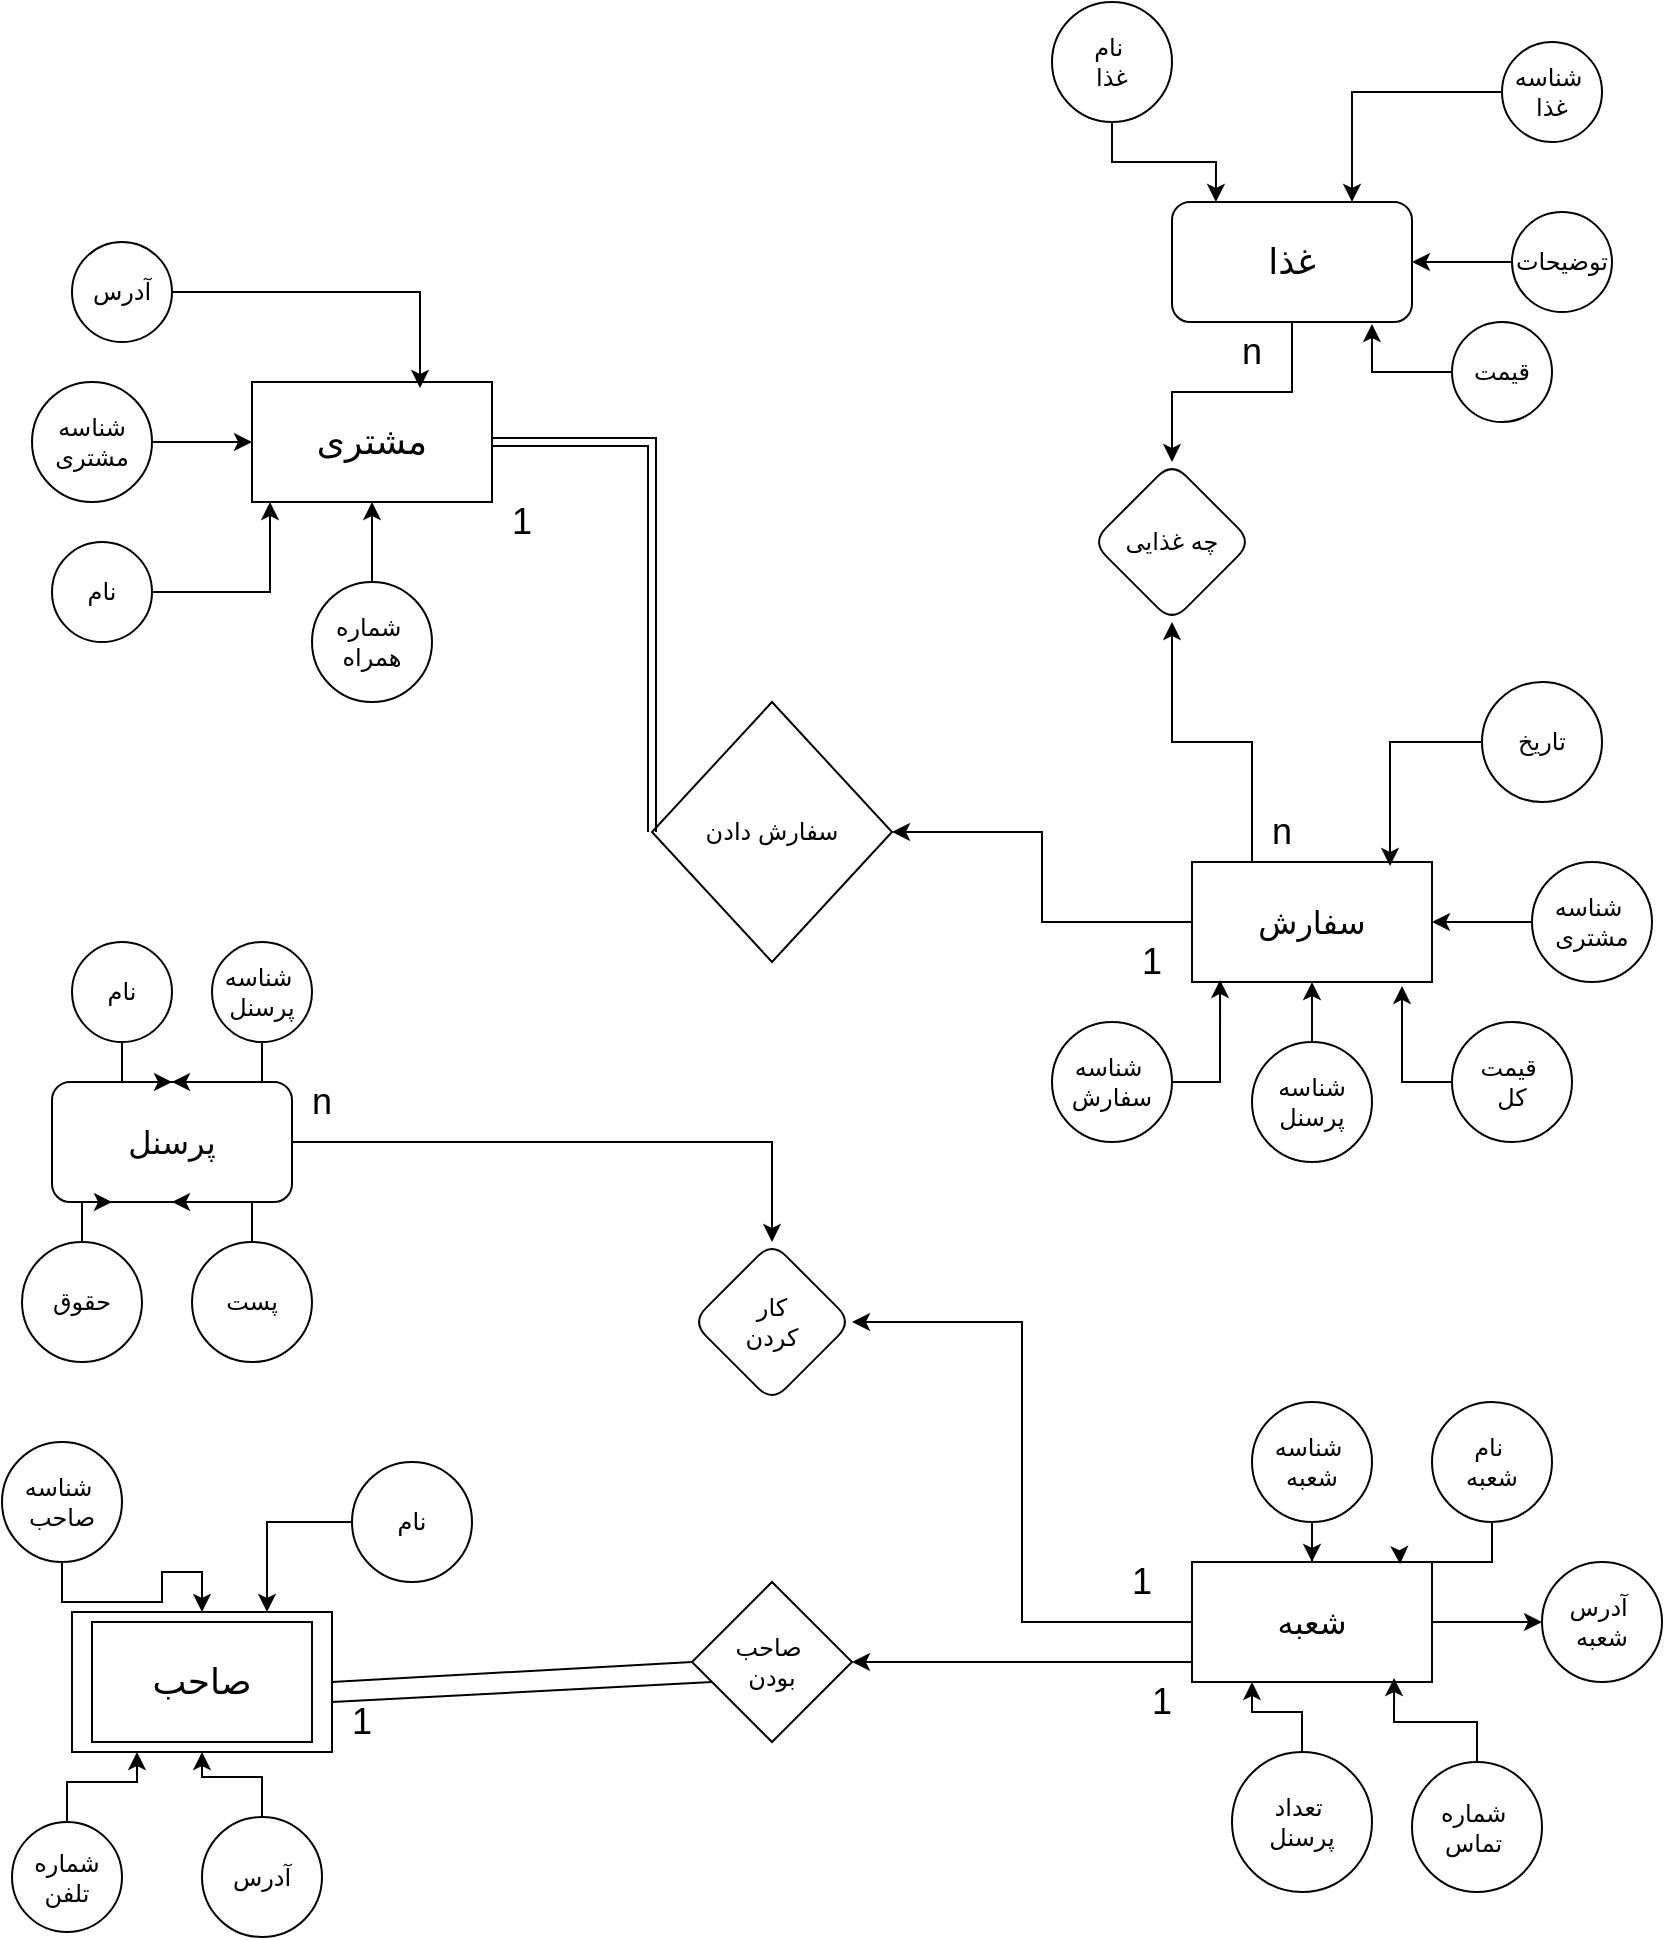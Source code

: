 <mxfile version="24.2.1" type="github">
  <diagram id="R2lEEEUBdFMjLlhIrx00" name="Page-1">
    <mxGraphModel dx="1733" dy="2099" grid="1" gridSize="10" guides="1" tooltips="1" connect="1" arrows="1" fold="1" page="1" pageScale="1" pageWidth="850" pageHeight="1100" math="0" shadow="0" extFonts="Permanent Marker^https://fonts.googleapis.com/css?family=Permanent+Marker">
      <root>
        <mxCell id="0" />
        <mxCell id="1" parent="0" />
        <mxCell id="z1Z80i2soqw3F6R9hRS5-2" value="&lt;font style=&quot;font-size: 18px;&quot;&gt;مشتری&lt;/font&gt;" style="rounded=0;whiteSpace=wrap;html=1;" parent="1" vertex="1">
          <mxGeometry x="140" y="-100" width="120" height="60" as="geometry" />
        </mxCell>
        <mxCell id="z1Z80i2soqw3F6R9hRS5-84" style="edgeStyle=orthogonalEdgeStyle;rounded=0;orthogonalLoop=1;jettySize=auto;html=1;entryX=1;entryY=0.5;entryDx=0;entryDy=0;" parent="1" source="z1Z80i2soqw3F6R9hRS5-3" target="z1Z80i2soqw3F6R9hRS5-83" edge="1">
          <mxGeometry relative="1" as="geometry" />
        </mxCell>
        <mxCell id="z1Z80i2soqw3F6R9hRS5-94" style="edgeStyle=orthogonalEdgeStyle;rounded=0;orthogonalLoop=1;jettySize=auto;html=1;entryX=0.5;entryY=1;entryDx=0;entryDy=0;" parent="1" source="z1Z80i2soqw3F6R9hRS5-3" target="z1Z80i2soqw3F6R9hRS5-91" edge="1">
          <mxGeometry relative="1" as="geometry">
            <Array as="points">
              <mxPoint x="640" y="80" />
              <mxPoint x="600" y="80" />
            </Array>
          </mxGeometry>
        </mxCell>
        <mxCell id="z1Z80i2soqw3F6R9hRS5-3" value="&lt;font size=&quot;3&quot;&gt;سفارش&lt;/font&gt;" style="rounded=0;whiteSpace=wrap;html=1;" parent="1" vertex="1">
          <mxGeometry x="610" y="140" width="120" height="60" as="geometry" />
        </mxCell>
        <mxCell id="z1Z80i2soqw3F6R9hRS5-92" value="" style="edgeStyle=orthogonalEdgeStyle;rounded=0;orthogonalLoop=1;jettySize=auto;html=1;" parent="1" source="z1Z80i2soqw3F6R9hRS5-4" target="z1Z80i2soqw3F6R9hRS5-91" edge="1">
          <mxGeometry relative="1" as="geometry" />
        </mxCell>
        <mxCell id="z1Z80i2soqw3F6R9hRS5-4" value="&lt;font style=&quot;font-size: 18px;&quot;&gt;غذا&lt;/font&gt;" style="rounded=1;whiteSpace=wrap;html=1;" parent="1" vertex="1">
          <mxGeometry x="600" y="-190" width="120" height="60" as="geometry" />
        </mxCell>
        <mxCell id="bKGmzMqg4XnvdNAPk-wS-12" value="" style="edgeStyle=orthogonalEdgeStyle;rounded=0;orthogonalLoop=1;jettySize=auto;html=1;" parent="1" source="z1Z80i2soqw3F6R9hRS5-5" target="bKGmzMqg4XnvdNAPk-wS-11" edge="1">
          <mxGeometry relative="1" as="geometry" />
        </mxCell>
        <mxCell id="z1Z80i2soqw3F6R9hRS5-5" value="&lt;font size=&quot;3&quot;&gt;پرسنل&lt;/font&gt;" style="rounded=1;whiteSpace=wrap;html=1;" parent="1" vertex="1">
          <mxGeometry x="40" y="250" width="120" height="60" as="geometry" />
        </mxCell>
        <mxCell id="bKGmzMqg4XnvdNAPk-wS-5" style="edgeStyle=orthogonalEdgeStyle;rounded=0;orthogonalLoop=1;jettySize=auto;html=1;" parent="1" source="z1Z80i2soqw3F6R9hRS5-6" target="bKGmzMqg4XnvdNAPk-wS-3" edge="1">
          <mxGeometry relative="1" as="geometry">
            <Array as="points">
              <mxPoint x="600" y="540" />
              <mxPoint x="600" y="540" />
            </Array>
          </mxGeometry>
        </mxCell>
        <mxCell id="bKGmzMqg4XnvdNAPk-wS-10" style="edgeStyle=orthogonalEdgeStyle;rounded=0;orthogonalLoop=1;jettySize=auto;html=1;entryX=0;entryY=0.5;entryDx=0;entryDy=0;" parent="1" source="z1Z80i2soqw3F6R9hRS5-6" target="z1Z80i2soqw3F6R9hRS5-72" edge="1">
          <mxGeometry relative="1" as="geometry" />
        </mxCell>
        <mxCell id="bKGmzMqg4XnvdNAPk-wS-13" style="edgeStyle=orthogonalEdgeStyle;rounded=0;orthogonalLoop=1;jettySize=auto;html=1;entryX=1;entryY=0.5;entryDx=0;entryDy=0;" parent="1" source="z1Z80i2soqw3F6R9hRS5-6" target="bKGmzMqg4XnvdNAPk-wS-11" edge="1">
          <mxGeometry relative="1" as="geometry" />
        </mxCell>
        <mxCell id="z1Z80i2soqw3F6R9hRS5-6" value="&lt;font size=&quot;3&quot;&gt;شعبه&lt;/font&gt;" style="rounded=0;whiteSpace=wrap;html=1;" parent="1" vertex="1">
          <mxGeometry x="610" y="490" width="120" height="60" as="geometry" />
        </mxCell>
        <mxCell id="z1Z80i2soqw3F6R9hRS5-9" value="" style="edgeStyle=orthogonalEdgeStyle;rounded=0;orthogonalLoop=1;jettySize=auto;html=1;" parent="1" source="z1Z80i2soqw3F6R9hRS5-8" target="z1Z80i2soqw3F6R9hRS5-2" edge="1">
          <mxGeometry relative="1" as="geometry" />
        </mxCell>
        <mxCell id="z1Z80i2soqw3F6R9hRS5-8" value="شناسه&lt;div&gt;مشتری&lt;/div&gt;" style="ellipse;whiteSpace=wrap;html=1;aspect=fixed;" parent="1" vertex="1">
          <mxGeometry x="30" y="-100" width="60" height="60" as="geometry" />
        </mxCell>
        <mxCell id="z1Z80i2soqw3F6R9hRS5-10" value="نام" style="ellipse;whiteSpace=wrap;html=1;aspect=fixed;" parent="1" vertex="1">
          <mxGeometry x="40" y="-20" width="50" height="50" as="geometry" />
        </mxCell>
        <mxCell id="z1Z80i2soqw3F6R9hRS5-14" value="" style="edgeStyle=orthogonalEdgeStyle;rounded=0;orthogonalLoop=1;jettySize=auto;html=1;" parent="1" source="z1Z80i2soqw3F6R9hRS5-13" target="z1Z80i2soqw3F6R9hRS5-2" edge="1">
          <mxGeometry relative="1" as="geometry" />
        </mxCell>
        <mxCell id="z1Z80i2soqw3F6R9hRS5-13" value="شماره&amp;nbsp;&lt;div&gt;همراه&lt;/div&gt;" style="ellipse;whiteSpace=wrap;html=1;aspect=fixed;" parent="1" vertex="1">
          <mxGeometry x="170" width="60" height="60" as="geometry" />
        </mxCell>
        <mxCell id="z1Z80i2soqw3F6R9hRS5-15" value="آدرس" style="ellipse;whiteSpace=wrap;html=1;aspect=fixed;" parent="1" vertex="1">
          <mxGeometry x="50" y="-170" width="50" height="50" as="geometry" />
        </mxCell>
        <mxCell id="z1Z80i2soqw3F6R9hRS5-19" style="edgeStyle=orthogonalEdgeStyle;rounded=0;orthogonalLoop=1;jettySize=auto;html=1;" parent="1" source="z1Z80i2soqw3F6R9hRS5-18" target="z1Z80i2soqw3F6R9hRS5-4" edge="1">
          <mxGeometry relative="1" as="geometry" />
        </mxCell>
        <mxCell id="z1Z80i2soqw3F6R9hRS5-18" value="توضیحات" style="ellipse;whiteSpace=wrap;html=1;aspect=fixed;" parent="1" vertex="1">
          <mxGeometry x="770" y="-185" width="50" height="50" as="geometry" />
        </mxCell>
        <mxCell id="z1Z80i2soqw3F6R9hRS5-21" style="edgeStyle=orthogonalEdgeStyle;rounded=0;orthogonalLoop=1;jettySize=auto;html=1;entryX=0.75;entryY=0;entryDx=0;entryDy=0;" parent="1" source="z1Z80i2soqw3F6R9hRS5-20" target="z1Z80i2soqw3F6R9hRS5-4" edge="1">
          <mxGeometry relative="1" as="geometry" />
        </mxCell>
        <mxCell id="z1Z80i2soqw3F6R9hRS5-20" value="شناسه&amp;nbsp;&lt;div&gt;غذا&lt;/div&gt;" style="ellipse;whiteSpace=wrap;html=1;aspect=fixed;" parent="1" vertex="1">
          <mxGeometry x="765" y="-270" width="50" height="50" as="geometry" />
        </mxCell>
        <mxCell id="z1Z80i2soqw3F6R9hRS5-22" value="قیمت" style="ellipse;whiteSpace=wrap;html=1;aspect=fixed;" parent="1" vertex="1">
          <mxGeometry x="740" y="-130" width="50" height="50" as="geometry" />
        </mxCell>
        <mxCell id="z1Z80i2soqw3F6R9hRS5-24" value="نام&amp;nbsp;&lt;div&gt;غذا&lt;/div&gt;" style="ellipse;whiteSpace=wrap;html=1;aspect=fixed;" parent="1" vertex="1">
          <mxGeometry x="540" y="-290" width="60" height="60" as="geometry" />
        </mxCell>
        <mxCell id="z1Z80i2soqw3F6R9hRS5-25" style="edgeStyle=orthogonalEdgeStyle;rounded=0;orthogonalLoop=1;jettySize=auto;html=1;entryX=0.183;entryY=0;entryDx=0;entryDy=0;entryPerimeter=0;" parent="1" source="z1Z80i2soqw3F6R9hRS5-24" target="z1Z80i2soqw3F6R9hRS5-4" edge="1">
          <mxGeometry relative="1" as="geometry" />
        </mxCell>
        <mxCell id="z1Z80i2soqw3F6R9hRS5-28" value="شناسه&amp;nbsp;&lt;div&gt;سفارش&lt;/div&gt;" style="ellipse;whiteSpace=wrap;html=1;aspect=fixed;" parent="1" vertex="1">
          <mxGeometry x="540" y="220" width="60" height="60" as="geometry" />
        </mxCell>
        <mxCell id="z1Z80i2soqw3F6R9hRS5-29" value="تاریخ" style="ellipse;whiteSpace=wrap;html=1;aspect=fixed;" parent="1" vertex="1">
          <mxGeometry x="755" y="50" width="60" height="60" as="geometry" />
        </mxCell>
        <mxCell id="z1Z80i2soqw3F6R9hRS5-33" style="edgeStyle=orthogonalEdgeStyle;rounded=0;orthogonalLoop=1;jettySize=auto;html=1;" parent="1" source="z1Z80i2soqw3F6R9hRS5-30" target="z1Z80i2soqw3F6R9hRS5-3" edge="1">
          <mxGeometry relative="1" as="geometry" />
        </mxCell>
        <mxCell id="z1Z80i2soqw3F6R9hRS5-30" value="شناسه&amp;nbsp;&lt;div&gt;مشتری&lt;/div&gt;" style="ellipse;whiteSpace=wrap;html=1;aspect=fixed;" parent="1" vertex="1">
          <mxGeometry x="780" y="140" width="60" height="60" as="geometry" />
        </mxCell>
        <mxCell id="z1Z80i2soqw3F6R9hRS5-37" style="edgeStyle=orthogonalEdgeStyle;rounded=0;orthogonalLoop=1;jettySize=auto;html=1;entryX=0.5;entryY=1;entryDx=0;entryDy=0;" parent="1" source="z1Z80i2soqw3F6R9hRS5-31" target="z1Z80i2soqw3F6R9hRS5-3" edge="1">
          <mxGeometry relative="1" as="geometry" />
        </mxCell>
        <mxCell id="z1Z80i2soqw3F6R9hRS5-31" value="شناسه&lt;div&gt;پرسنل&lt;/div&gt;" style="ellipse;whiteSpace=wrap;html=1;aspect=fixed;" parent="1" vertex="1">
          <mxGeometry x="640" y="230" width="60" height="60" as="geometry" />
        </mxCell>
        <mxCell id="z1Z80i2soqw3F6R9hRS5-32" value="قیمت&amp;nbsp;&lt;div&gt;کل&lt;/div&gt;" style="ellipse;whiteSpace=wrap;html=1;aspect=fixed;" parent="1" vertex="1">
          <mxGeometry x="740" y="220" width="60" height="60" as="geometry" />
        </mxCell>
        <mxCell id="z1Z80i2soqw3F6R9hRS5-36" style="edgeStyle=orthogonalEdgeStyle;rounded=0;orthogonalLoop=1;jettySize=auto;html=1;entryX=0.875;entryY=1.033;entryDx=0;entryDy=0;entryPerimeter=0;" parent="1" source="z1Z80i2soqw3F6R9hRS5-32" target="z1Z80i2soqw3F6R9hRS5-3" edge="1">
          <mxGeometry relative="1" as="geometry" />
        </mxCell>
        <mxCell id="z1Z80i2soqw3F6R9hRS5-38" style="edgeStyle=orthogonalEdgeStyle;rounded=0;orthogonalLoop=1;jettySize=auto;html=1;entryX=0.117;entryY=0.983;entryDx=0;entryDy=0;entryPerimeter=0;" parent="1" source="z1Z80i2soqw3F6R9hRS5-28" target="z1Z80i2soqw3F6R9hRS5-3" edge="1">
          <mxGeometry relative="1" as="geometry" />
        </mxCell>
        <mxCell id="z1Z80i2soqw3F6R9hRS5-47" style="edgeStyle=orthogonalEdgeStyle;rounded=0;orthogonalLoop=1;jettySize=auto;html=1;entryX=0.5;entryY=1;entryDx=0;entryDy=0;" parent="1" source="z1Z80i2soqw3F6R9hRS5-40" target="z1Z80i2soqw3F6R9hRS5-5" edge="1">
          <mxGeometry relative="1" as="geometry" />
        </mxCell>
        <mxCell id="z1Z80i2soqw3F6R9hRS5-40" value="پست" style="ellipse;whiteSpace=wrap;html=1;aspect=fixed;" parent="1" vertex="1">
          <mxGeometry x="110" y="330" width="60" height="60" as="geometry" />
        </mxCell>
        <mxCell id="z1Z80i2soqw3F6R9hRS5-48" style="edgeStyle=orthogonalEdgeStyle;rounded=0;orthogonalLoop=1;jettySize=auto;html=1;entryX=0.25;entryY=1;entryDx=0;entryDy=0;" parent="1" source="z1Z80i2soqw3F6R9hRS5-41" target="z1Z80i2soqw3F6R9hRS5-5" edge="1">
          <mxGeometry relative="1" as="geometry" />
        </mxCell>
        <mxCell id="z1Z80i2soqw3F6R9hRS5-41" value="حقوق" style="ellipse;whiteSpace=wrap;html=1;aspect=fixed;" parent="1" vertex="1">
          <mxGeometry x="25" y="330" width="60" height="60" as="geometry" />
        </mxCell>
        <mxCell id="z1Z80i2soqw3F6R9hRS5-45" style="edgeStyle=orthogonalEdgeStyle;rounded=0;orthogonalLoop=1;jettySize=auto;html=1;" parent="1" source="z1Z80i2soqw3F6R9hRS5-42" target="z1Z80i2soqw3F6R9hRS5-5" edge="1">
          <mxGeometry relative="1" as="geometry" />
        </mxCell>
        <mxCell id="z1Z80i2soqw3F6R9hRS5-42" value="شناسه&amp;nbsp;&lt;div&gt;پرسنل&lt;/div&gt;" style="ellipse;whiteSpace=wrap;html=1;aspect=fixed;" parent="1" vertex="1">
          <mxGeometry x="120" y="180" width="50" height="50" as="geometry" />
        </mxCell>
        <mxCell id="z1Z80i2soqw3F6R9hRS5-46" style="edgeStyle=orthogonalEdgeStyle;rounded=0;orthogonalLoop=1;jettySize=auto;html=1;" parent="1" source="z1Z80i2soqw3F6R9hRS5-43" target="z1Z80i2soqw3F6R9hRS5-5" edge="1">
          <mxGeometry relative="1" as="geometry" />
        </mxCell>
        <mxCell id="z1Z80i2soqw3F6R9hRS5-43" value="نام" style="ellipse;whiteSpace=wrap;html=1;aspect=fixed;" parent="1" vertex="1">
          <mxGeometry x="50" y="180" width="50" height="50" as="geometry" />
        </mxCell>
        <mxCell id="z1Z80i2soqw3F6R9hRS5-49" style="edgeStyle=orthogonalEdgeStyle;rounded=0;orthogonalLoop=1;jettySize=auto;html=1;exitX=0.5;exitY=1;exitDx=0;exitDy=0;" parent="1" edge="1">
          <mxGeometry relative="1" as="geometry">
            <mxPoint x="110" y="580" as="sourcePoint" />
            <mxPoint x="110" y="580" as="targetPoint" />
          </mxGeometry>
        </mxCell>
        <mxCell id="z1Z80i2soqw3F6R9hRS5-54" value="نام" style="ellipse;whiteSpace=wrap;html=1;aspect=fixed;" parent="1" vertex="1">
          <mxGeometry x="190" y="440" width="60" height="60" as="geometry" />
        </mxCell>
        <mxCell id="z1Z80i2soqw3F6R9hRS5-55" value="شناسه&amp;nbsp;&lt;div&gt;صاحب&lt;/div&gt;" style="ellipse;whiteSpace=wrap;html=1;aspect=fixed;" parent="1" vertex="1">
          <mxGeometry x="15" y="430" width="60" height="60" as="geometry" />
        </mxCell>
        <mxCell id="z1Z80i2soqw3F6R9hRS5-56" value="آدرس" style="ellipse;whiteSpace=wrap;html=1;aspect=fixed;" parent="1" vertex="1">
          <mxGeometry x="115" y="617.5" width="60" height="60" as="geometry" />
        </mxCell>
        <mxCell id="z1Z80i2soqw3F6R9hRS5-57" value="شماره&lt;div&gt;تلفن&lt;/div&gt;" style="ellipse;whiteSpace=wrap;html=1;aspect=fixed;" parent="1" vertex="1">
          <mxGeometry x="20" y="620" width="55" height="55" as="geometry" />
        </mxCell>
        <mxCell id="z1Z80i2soqw3F6R9hRS5-68" value="شماره&amp;nbsp;&lt;div&gt;تماس&amp;nbsp;&lt;/div&gt;" style="ellipse;whiteSpace=wrap;html=1;aspect=fixed;" parent="1" vertex="1">
          <mxGeometry x="720" y="590" width="65" height="65" as="geometry" />
        </mxCell>
        <mxCell id="z1Z80i2soqw3F6R9hRS5-73" style="edgeStyle=orthogonalEdgeStyle;rounded=0;orthogonalLoop=1;jettySize=auto;html=1;entryX=0.25;entryY=1;entryDx=0;entryDy=0;" parent="1" source="z1Z80i2soqw3F6R9hRS5-69" target="z1Z80i2soqw3F6R9hRS5-6" edge="1">
          <mxGeometry relative="1" as="geometry" />
        </mxCell>
        <mxCell id="z1Z80i2soqw3F6R9hRS5-69" value="تعداد&amp;nbsp;&lt;div&gt;پرسنل&lt;/div&gt;" style="ellipse;whiteSpace=wrap;html=1;aspect=fixed;" parent="1" vertex="1">
          <mxGeometry x="630" y="585" width="70" height="70" as="geometry" />
        </mxCell>
        <mxCell id="z1Z80i2soqw3F6R9hRS5-70" value="نام&amp;nbsp;&lt;div&gt;شعبه&lt;/div&gt;" style="ellipse;whiteSpace=wrap;html=1;aspect=fixed;" parent="1" vertex="1">
          <mxGeometry x="730" y="410" width="60" height="60" as="geometry" />
        </mxCell>
        <mxCell id="z1Z80i2soqw3F6R9hRS5-76" style="edgeStyle=orthogonalEdgeStyle;rounded=0;orthogonalLoop=1;jettySize=auto;html=1;" parent="1" source="z1Z80i2soqw3F6R9hRS5-71" target="z1Z80i2soqw3F6R9hRS5-6" edge="1">
          <mxGeometry relative="1" as="geometry" />
        </mxCell>
        <mxCell id="z1Z80i2soqw3F6R9hRS5-71" value="شناسه&amp;nbsp;&lt;div&gt;شعبه&lt;/div&gt;" style="ellipse;whiteSpace=wrap;html=1;aspect=fixed;" parent="1" vertex="1">
          <mxGeometry x="640" y="410" width="60" height="60" as="geometry" />
        </mxCell>
        <mxCell id="z1Z80i2soqw3F6R9hRS5-72" value="آدرس&amp;nbsp;&lt;div&gt;شعبه&lt;/div&gt;" style="ellipse;whiteSpace=wrap;html=1;aspect=fixed;" parent="1" vertex="1">
          <mxGeometry x="785" y="490" width="60" height="60" as="geometry" />
        </mxCell>
        <mxCell id="z1Z80i2soqw3F6R9hRS5-75" style="edgeStyle=orthogonalEdgeStyle;rounded=0;orthogonalLoop=1;jettySize=auto;html=1;entryX=0.867;entryY=0.017;entryDx=0;entryDy=0;entryPerimeter=0;" parent="1" source="z1Z80i2soqw3F6R9hRS5-70" target="z1Z80i2soqw3F6R9hRS5-6" edge="1">
          <mxGeometry relative="1" as="geometry" />
        </mxCell>
        <mxCell id="z1Z80i2soqw3F6R9hRS5-80" style="edgeStyle=orthogonalEdgeStyle;rounded=0;orthogonalLoop=1;jettySize=auto;html=1;entryX=0.7;entryY=0.05;entryDx=0;entryDy=0;entryPerimeter=0;" parent="1" source="z1Z80i2soqw3F6R9hRS5-15" target="z1Z80i2soqw3F6R9hRS5-2" edge="1">
          <mxGeometry relative="1" as="geometry" />
        </mxCell>
        <mxCell id="z1Z80i2soqw3F6R9hRS5-81" style="edgeStyle=orthogonalEdgeStyle;rounded=0;orthogonalLoop=1;jettySize=auto;html=1;entryX=0.075;entryY=1;entryDx=0;entryDy=0;entryPerimeter=0;" parent="1" source="z1Z80i2soqw3F6R9hRS5-10" target="z1Z80i2soqw3F6R9hRS5-2" edge="1">
          <mxGeometry relative="1" as="geometry" />
        </mxCell>
        <mxCell id="z1Z80i2soqw3F6R9hRS5-82" style="edgeStyle=orthogonalEdgeStyle;rounded=0;orthogonalLoop=1;jettySize=auto;html=1;entryX=0.825;entryY=0.033;entryDx=0;entryDy=0;entryPerimeter=0;" parent="1" source="z1Z80i2soqw3F6R9hRS5-29" target="z1Z80i2soqw3F6R9hRS5-3" edge="1">
          <mxGeometry relative="1" as="geometry" />
        </mxCell>
        <mxCell id="z1Z80i2soqw3F6R9hRS5-83" value="سفارش دادن" style="rhombus;whiteSpace=wrap;html=1;" parent="1" vertex="1">
          <mxGeometry x="340" y="60" width="120" height="130" as="geometry" />
        </mxCell>
        <mxCell id="z1Z80i2soqw3F6R9hRS5-86" value="&lt;font style=&quot;font-size: 18px;&quot;&gt;1&lt;/font&gt;" style="text;html=1;align=center;verticalAlign=middle;whiteSpace=wrap;rounded=0;" parent="1" vertex="1">
          <mxGeometry x="250" y="-50" width="50" height="40" as="geometry" />
        </mxCell>
        <mxCell id="z1Z80i2soqw3F6R9hRS5-87" value="&lt;font style=&quot;font-size: 18px;&quot;&gt;1&lt;/font&gt;" style="text;html=1;align=center;verticalAlign=middle;whiteSpace=wrap;rounded=0;" parent="1" vertex="1">
          <mxGeometry x="565" y="170" width="50" height="40" as="geometry" />
        </mxCell>
        <mxCell id="z1Z80i2soqw3F6R9hRS5-91" value="چه غذایی" style="rhombus;whiteSpace=wrap;html=1;rounded=1;" parent="1" vertex="1">
          <mxGeometry x="560" y="-60" width="80" height="80" as="geometry" />
        </mxCell>
        <mxCell id="z1Z80i2soqw3F6R9hRS5-95" value="&lt;font style=&quot;font-size: 18px;&quot;&gt;n&lt;/font&gt;" style="text;html=1;align=center;verticalAlign=middle;whiteSpace=wrap;rounded=0;" parent="1" vertex="1">
          <mxGeometry x="615" y="-135" width="50" height="40" as="geometry" />
        </mxCell>
        <mxCell id="z1Z80i2soqw3F6R9hRS5-96" style="edgeStyle=orthogonalEdgeStyle;rounded=0;orthogonalLoop=1;jettySize=auto;html=1;entryX=0.833;entryY=1.017;entryDx=0;entryDy=0;entryPerimeter=0;" parent="1" source="z1Z80i2soqw3F6R9hRS5-22" target="z1Z80i2soqw3F6R9hRS5-4" edge="1">
          <mxGeometry relative="1" as="geometry" />
        </mxCell>
        <mxCell id="z1Z80i2soqw3F6R9hRS5-97" value="&lt;span style=&quot;font-size: 18px;&quot;&gt;n&lt;/span&gt;" style="text;html=1;align=center;verticalAlign=middle;whiteSpace=wrap;rounded=0;" parent="1" vertex="1">
          <mxGeometry x="630" y="105" width="50" height="40" as="geometry" />
        </mxCell>
        <mxCell id="bKGmzMqg4XnvdNAPk-wS-1" style="edgeStyle=orthogonalEdgeStyle;rounded=0;orthogonalLoop=1;jettySize=auto;html=1;entryX=0.842;entryY=0.967;entryDx=0;entryDy=0;entryPerimeter=0;" parent="1" source="z1Z80i2soqw3F6R9hRS5-68" target="z1Z80i2soqw3F6R9hRS5-6" edge="1">
          <mxGeometry relative="1" as="geometry" />
        </mxCell>
        <mxCell id="bKGmzMqg4XnvdNAPk-wS-3" value="صاحب&amp;nbsp;&lt;div&gt;بودن&lt;/div&gt;" style="rhombus;whiteSpace=wrap;html=1;rounded=0;" parent="1" vertex="1">
          <mxGeometry x="360" y="500" width="80" height="80" as="geometry" />
        </mxCell>
        <mxCell id="bKGmzMqg4XnvdNAPk-wS-8" value="&lt;font style=&quot;font-size: 18px;&quot;&gt;1&lt;/font&gt;" style="text;html=1;align=center;verticalAlign=middle;whiteSpace=wrap;rounded=0;" parent="1" vertex="1">
          <mxGeometry x="170" y="550" width="50" height="40" as="geometry" />
        </mxCell>
        <mxCell id="bKGmzMqg4XnvdNAPk-wS-9" value="&lt;font style=&quot;font-size: 18px;&quot;&gt;1&lt;/font&gt;" style="text;html=1;align=center;verticalAlign=middle;whiteSpace=wrap;rounded=0;" parent="1" vertex="1">
          <mxGeometry x="570" y="540" width="50" height="40" as="geometry" />
        </mxCell>
        <mxCell id="bKGmzMqg4XnvdNAPk-wS-11" value="کار&lt;div&gt;کردن&lt;/div&gt;" style="rhombus;whiteSpace=wrap;html=1;rounded=1;" parent="1" vertex="1">
          <mxGeometry x="360" y="330" width="80" height="80" as="geometry" />
        </mxCell>
        <mxCell id="bKGmzMqg4XnvdNAPk-wS-14" value="&lt;font style=&quot;font-size: 18px;&quot;&gt;1&lt;/font&gt;" style="text;html=1;align=center;verticalAlign=middle;whiteSpace=wrap;rounded=0;" parent="1" vertex="1">
          <mxGeometry x="560" y="480" width="50" height="40" as="geometry" />
        </mxCell>
        <mxCell id="bKGmzMqg4XnvdNAPk-wS-15" value="&lt;span style=&quot;font-size: 18px;&quot;&gt;n&lt;/span&gt;" style="text;html=1;align=center;verticalAlign=middle;whiteSpace=wrap;rounded=0;" parent="1" vertex="1">
          <mxGeometry x="150" y="240" width="50" height="40" as="geometry" />
        </mxCell>
        <mxCell id="bKGmzMqg4XnvdNAPk-wS-17" value="" style="verticalLabelPosition=bottom;verticalAlign=top;html=1;shape=mxgraph.basic.frame;dx=10;whiteSpace=wrap;" parent="1" vertex="1">
          <mxGeometry x="50" y="515" width="130" height="70" as="geometry" />
        </mxCell>
        <mxCell id="bKGmzMqg4XnvdNAPk-wS-20" style="edgeStyle=orthogonalEdgeStyle;rounded=0;orthogonalLoop=1;jettySize=auto;html=1;entryX=0;entryY=0;entryDx=97.5;entryDy=0;entryPerimeter=0;" parent="1" source="z1Z80i2soqw3F6R9hRS5-54" target="bKGmzMqg4XnvdNAPk-wS-17" edge="1">
          <mxGeometry relative="1" as="geometry" />
        </mxCell>
        <mxCell id="bKGmzMqg4XnvdNAPk-wS-21" style="edgeStyle=orthogonalEdgeStyle;rounded=0;orthogonalLoop=1;jettySize=auto;html=1;entryX=0.5;entryY=0;entryDx=0;entryDy=0;entryPerimeter=0;" parent="1" source="z1Z80i2soqw3F6R9hRS5-55" target="bKGmzMqg4XnvdNAPk-wS-17" edge="1">
          <mxGeometry relative="1" as="geometry" />
        </mxCell>
        <mxCell id="bKGmzMqg4XnvdNAPk-wS-24" style="edgeStyle=orthogonalEdgeStyle;rounded=0;orthogonalLoop=1;jettySize=auto;html=1;entryX=0.5;entryY=1;entryDx=0;entryDy=0;entryPerimeter=0;" parent="1" source="z1Z80i2soqw3F6R9hRS5-56" target="bKGmzMqg4XnvdNAPk-wS-17" edge="1">
          <mxGeometry relative="1" as="geometry" />
        </mxCell>
        <mxCell id="bKGmzMqg4XnvdNAPk-wS-25" style="edgeStyle=orthogonalEdgeStyle;rounded=0;orthogonalLoop=1;jettySize=auto;html=1;entryX=0;entryY=0;entryDx=32.5;entryDy=70;entryPerimeter=0;" parent="1" source="z1Z80i2soqw3F6R9hRS5-57" target="bKGmzMqg4XnvdNAPk-wS-17" edge="1">
          <mxGeometry relative="1" as="geometry" />
        </mxCell>
        <mxCell id="bKGmzMqg4XnvdNAPk-wS-26" value="&lt;font style=&quot;font-size: 18px;&quot;&gt;صاحب&lt;/font&gt;" style="whiteSpace=wrap;html=1;" parent="1" vertex="1">
          <mxGeometry x="60" y="520" width="110" height="60" as="geometry" />
        </mxCell>
        <mxCell id="bKGmzMqg4XnvdNAPk-wS-28" value="" style="endArrow=none;html=1;rounded=0;exitX=1;exitY=0.5;exitDx=0;exitDy=0;entryX=0;entryY=0.5;entryDx=0;entryDy=0;exitPerimeter=0;" parent="1" source="bKGmzMqg4XnvdNAPk-wS-17" target="bKGmzMqg4XnvdNAPk-wS-3" edge="1">
          <mxGeometry width="50" height="50" relative="1" as="geometry">
            <mxPoint x="340" y="520" as="sourcePoint" />
            <mxPoint x="390" y="470" as="targetPoint" />
          </mxGeometry>
        </mxCell>
        <mxCell id="bKGmzMqg4XnvdNAPk-wS-29" value="" style="endArrow=none;html=1;rounded=0;exitX=1;exitY=0.643;exitDx=0;exitDy=0;exitPerimeter=0;" parent="1" source="bKGmzMqg4XnvdNAPk-wS-17" edge="1">
          <mxGeometry width="50" height="50" relative="1" as="geometry">
            <mxPoint x="193" y="560" as="sourcePoint" />
            <mxPoint x="370" y="550" as="targetPoint" />
          </mxGeometry>
        </mxCell>
        <mxCell id="Df6m1XR027oWgeIMfN6P-1" value="" style="shape=link;html=1;rounded=0;exitX=1;exitY=0.5;exitDx=0;exitDy=0;entryX=0;entryY=0.5;entryDx=0;entryDy=0;" edge="1" parent="1" source="z1Z80i2soqw3F6R9hRS5-2" target="z1Z80i2soqw3F6R9hRS5-83">
          <mxGeometry width="100" relative="1" as="geometry">
            <mxPoint x="280" y="40" as="sourcePoint" />
            <mxPoint x="380" y="40" as="targetPoint" />
            <Array as="points">
              <mxPoint x="340" y="-70" />
            </Array>
          </mxGeometry>
        </mxCell>
      </root>
    </mxGraphModel>
  </diagram>
</mxfile>
